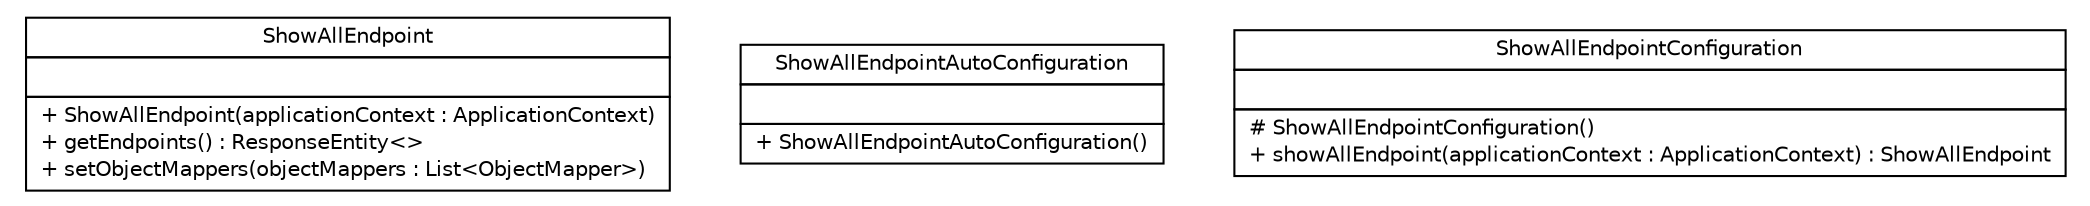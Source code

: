 #!/usr/local/bin/dot
#
# Class diagram 
# Generated by UMLGraph version R5_6-24-gf6e263 (http://www.umlgraph.org/)
#

digraph G {
	edge [fontname="Helvetica",fontsize=10,labelfontname="Helvetica",labelfontsize=10];
	node [fontname="Helvetica",fontsize=10,shape=plaintext];
	nodesep=0.25;
	ranksep=0.5;
	// org.springframework.boot.actuate.endpoint.ShowAllEndpoint
	c0 [label=<<table title="org.springframework.boot.actuate.endpoint.ShowAllEndpoint" border="0" cellborder="1" cellspacing="0" cellpadding="2" port="p" href="./ShowAllEndpoint.html">
		<tr><td><table border="0" cellspacing="0" cellpadding="1">
<tr><td align="center" balign="center"> ShowAllEndpoint </td></tr>
		</table></td></tr>
		<tr><td><table border="0" cellspacing="0" cellpadding="1">
<tr><td align="left" balign="left">  </td></tr>
		</table></td></tr>
		<tr><td><table border="0" cellspacing="0" cellpadding="1">
<tr><td align="left" balign="left"> + ShowAllEndpoint(applicationContext : ApplicationContext) </td></tr>
<tr><td align="left" balign="left"> + getEndpoints() : ResponseEntity&lt;&gt; </td></tr>
<tr><td align="left" balign="left"> + setObjectMappers(objectMappers : List&lt;ObjectMapper&gt;) </td></tr>
		</table></td></tr>
		</table>>, URL="./ShowAllEndpoint.html", fontname="Helvetica", fontcolor="black", fontsize=10.0];
	// org.springframework.boot.actuate.endpoint.ShowAllEndpointAutoConfiguration
	c1 [label=<<table title="org.springframework.boot.actuate.endpoint.ShowAllEndpointAutoConfiguration" border="0" cellborder="1" cellspacing="0" cellpadding="2" port="p" href="./ShowAllEndpointAutoConfiguration.html">
		<tr><td><table border="0" cellspacing="0" cellpadding="1">
<tr><td align="center" balign="center"> ShowAllEndpointAutoConfiguration </td></tr>
		</table></td></tr>
		<tr><td><table border="0" cellspacing="0" cellpadding="1">
<tr><td align="left" balign="left">  </td></tr>
		</table></td></tr>
		<tr><td><table border="0" cellspacing="0" cellpadding="1">
<tr><td align="left" balign="left"> + ShowAllEndpointAutoConfiguration() </td></tr>
		</table></td></tr>
		</table>>, URL="./ShowAllEndpointAutoConfiguration.html", fontname="Helvetica", fontcolor="black", fontsize=10.0];
	// org.springframework.boot.actuate.endpoint.ShowAllEndpointAutoConfiguration.ShowAllEndpointConfiguration
	c2 [label=<<table title="org.springframework.boot.actuate.endpoint.ShowAllEndpointAutoConfiguration.ShowAllEndpointConfiguration" border="0" cellborder="1" cellspacing="0" cellpadding="2" port="p" href="./ShowAllEndpointAutoConfiguration.ShowAllEndpointConfiguration.html">
		<tr><td><table border="0" cellspacing="0" cellpadding="1">
<tr><td align="center" balign="center"> ShowAllEndpointConfiguration </td></tr>
		</table></td></tr>
		<tr><td><table border="0" cellspacing="0" cellpadding="1">
<tr><td align="left" balign="left">  </td></tr>
		</table></td></tr>
		<tr><td><table border="0" cellspacing="0" cellpadding="1">
<tr><td align="left" balign="left"> # ShowAllEndpointConfiguration() </td></tr>
<tr><td align="left" balign="left"> + showAllEndpoint(applicationContext : ApplicationContext) : ShowAllEndpoint </td></tr>
		</table></td></tr>
		</table>>, URL="./ShowAllEndpointAutoConfiguration.ShowAllEndpointConfiguration.html", fontname="Helvetica", fontcolor="black", fontsize=10.0];
}

